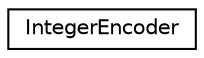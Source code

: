 digraph "Graphical Class Hierarchy"
{
 // LATEX_PDF_SIZE
  edge [fontname="Helvetica",fontsize="10",labelfontname="Helvetica",labelfontsize="10"];
  node [fontname="Helvetica",fontsize="10",shape=record];
  rankdir="LR";
  Node0 [label="IntegerEncoder",height=0.2,width=0.4,color="black", fillcolor="white", style="filled",URL="$classoperations__research_1_1sat_1_1_integer_encoder.html",tooltip=" "];
}
